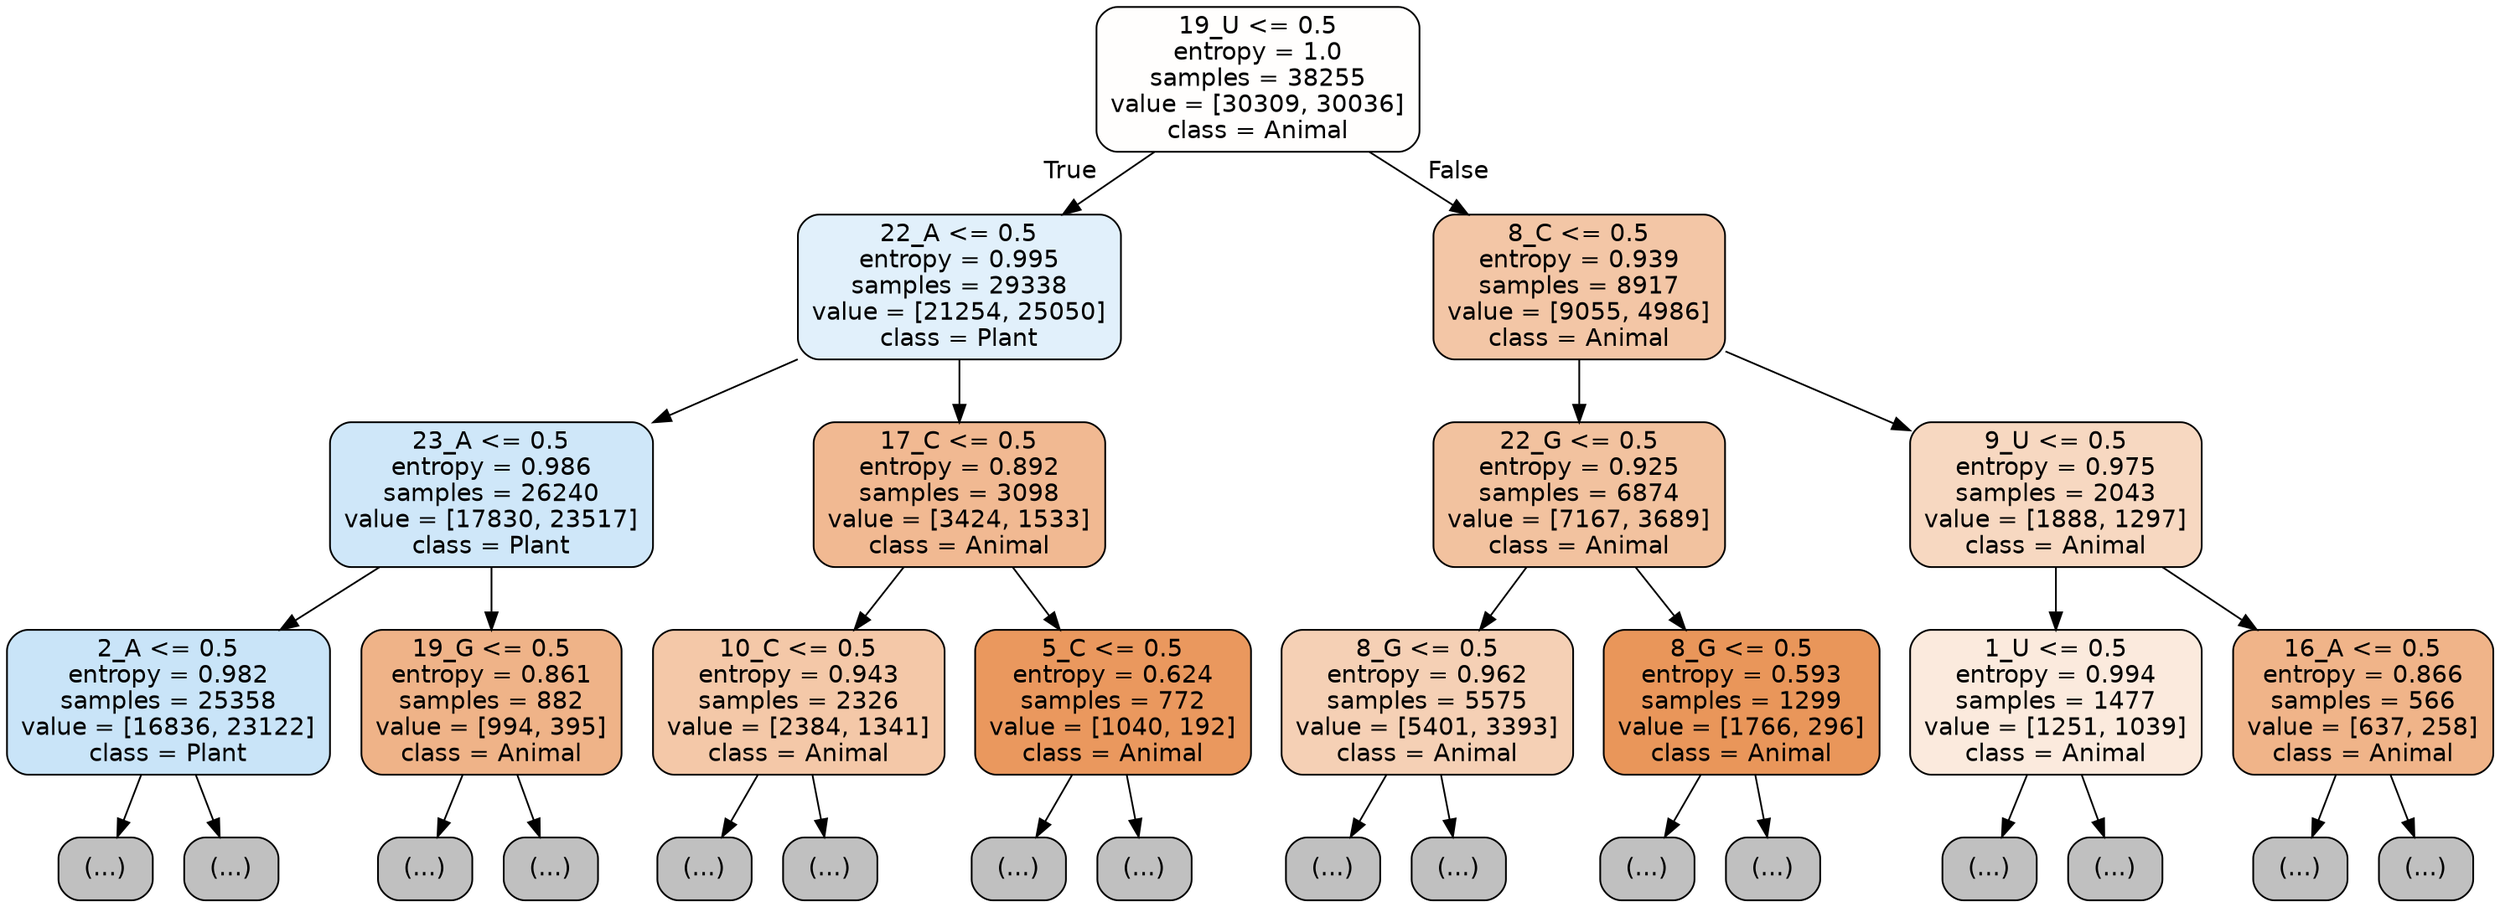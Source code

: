 digraph Tree {
node [shape=box, style="filled, rounded", color="black", fontname="helvetica"] ;
edge [fontname="helvetica"] ;
0 [label="19_U <= 0.5\nentropy = 1.0\nsamples = 38255\nvalue = [30309, 30036]\nclass = Animal", fillcolor="#fffefd"] ;
1 [label="22_A <= 0.5\nentropy = 0.995\nsamples = 29338\nvalue = [21254, 25050]\nclass = Plant", fillcolor="#e1f0fb"] ;
0 -> 1 [labeldistance=2.5, labelangle=45, headlabel="True"] ;
2 [label="23_A <= 0.5\nentropy = 0.986\nsamples = 26240\nvalue = [17830, 23517]\nclass = Plant", fillcolor="#cfe7f9"] ;
1 -> 2 ;
3 [label="2_A <= 0.5\nentropy = 0.982\nsamples = 25358\nvalue = [16836, 23122]\nclass = Plant", fillcolor="#c9e4f8"] ;
2 -> 3 ;
4 [label="(...)", fillcolor="#C0C0C0"] ;
3 -> 4 ;
8103 [label="(...)", fillcolor="#C0C0C0"] ;
3 -> 8103 ;
10714 [label="19_G <= 0.5\nentropy = 0.861\nsamples = 882\nvalue = [994, 395]\nclass = Animal", fillcolor="#efb388"] ;
2 -> 10714 ;
10715 [label="(...)", fillcolor="#C0C0C0"] ;
10714 -> 10715 ;
11016 [label="(...)", fillcolor="#C0C0C0"] ;
10714 -> 11016 ;
11175 [label="17_C <= 0.5\nentropy = 0.892\nsamples = 3098\nvalue = [3424, 1533]\nclass = Animal", fillcolor="#f1b992"] ;
1 -> 11175 ;
11176 [label="10_C <= 0.5\nentropy = 0.943\nsamples = 2326\nvalue = [2384, 1341]\nclass = Animal", fillcolor="#f4c8a8"] ;
11175 -> 11176 ;
11177 [label="(...)", fillcolor="#C0C0C0"] ;
11176 -> 11177 ;
12040 [label="(...)", fillcolor="#C0C0C0"] ;
11176 -> 12040 ;
12301 [label="5_C <= 0.5\nentropy = 0.624\nsamples = 772\nvalue = [1040, 192]\nclass = Animal", fillcolor="#ea985e"] ;
11175 -> 12301 ;
12302 [label="(...)", fillcolor="#C0C0C0"] ;
12301 -> 12302 ;
12521 [label="(...)", fillcolor="#C0C0C0"] ;
12301 -> 12521 ;
12596 [label="8_C <= 0.5\nentropy = 0.939\nsamples = 8917\nvalue = [9055, 4986]\nclass = Animal", fillcolor="#f3c6a6"] ;
0 -> 12596 [labeldistance=2.5, labelangle=-45, headlabel="False"] ;
12597 [label="22_G <= 0.5\nentropy = 0.925\nsamples = 6874\nvalue = [7167, 3689]\nclass = Animal", fillcolor="#f2c29f"] ;
12596 -> 12597 ;
12598 [label="8_G <= 0.5\nentropy = 0.962\nsamples = 5575\nvalue = [5401, 3393]\nclass = Animal", fillcolor="#f5d0b5"] ;
12597 -> 12598 ;
12599 [label="(...)", fillcolor="#C0C0C0"] ;
12598 -> 12599 ;
14466 [label="(...)", fillcolor="#C0C0C0"] ;
12598 -> 14466 ;
15565 [label="8_G <= 0.5\nentropy = 0.593\nsamples = 1299\nvalue = [1766, 296]\nclass = Animal", fillcolor="#e9965a"] ;
12597 -> 15565 ;
15566 [label="(...)", fillcolor="#C0C0C0"] ;
15565 -> 15566 ;
15841 [label="(...)", fillcolor="#C0C0C0"] ;
15565 -> 15841 ;
15984 [label="9_U <= 0.5\nentropy = 0.975\nsamples = 2043\nvalue = [1888, 1297]\nclass = Animal", fillcolor="#f7d8c1"] ;
12596 -> 15984 ;
15985 [label="1_U <= 0.5\nentropy = 0.994\nsamples = 1477\nvalue = [1251, 1039]\nclass = Animal", fillcolor="#fbeadd"] ;
15984 -> 15985 ;
15986 [label="(...)", fillcolor="#C0C0C0"] ;
15985 -> 15986 ;
16377 [label="(...)", fillcolor="#C0C0C0"] ;
15985 -> 16377 ;
16646 [label="16_A <= 0.5\nentropy = 0.866\nsamples = 566\nvalue = [637, 258]\nclass = Animal", fillcolor="#f0b489"] ;
15984 -> 16646 ;
16647 [label="(...)", fillcolor="#C0C0C0"] ;
16646 -> 16647 ;
16896 [label="(...)", fillcolor="#C0C0C0"] ;
16646 -> 16896 ;
}